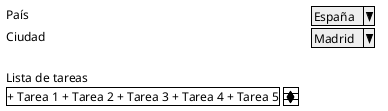 @startsalt
{
País | ^España^
Ciudad | ^Madrid^
.
Lista de tareas
{SI + Tarea 1 + Tarea 2 + Tarea 3 + Tarea 4 + Tarea 5
}
}
@endsalt